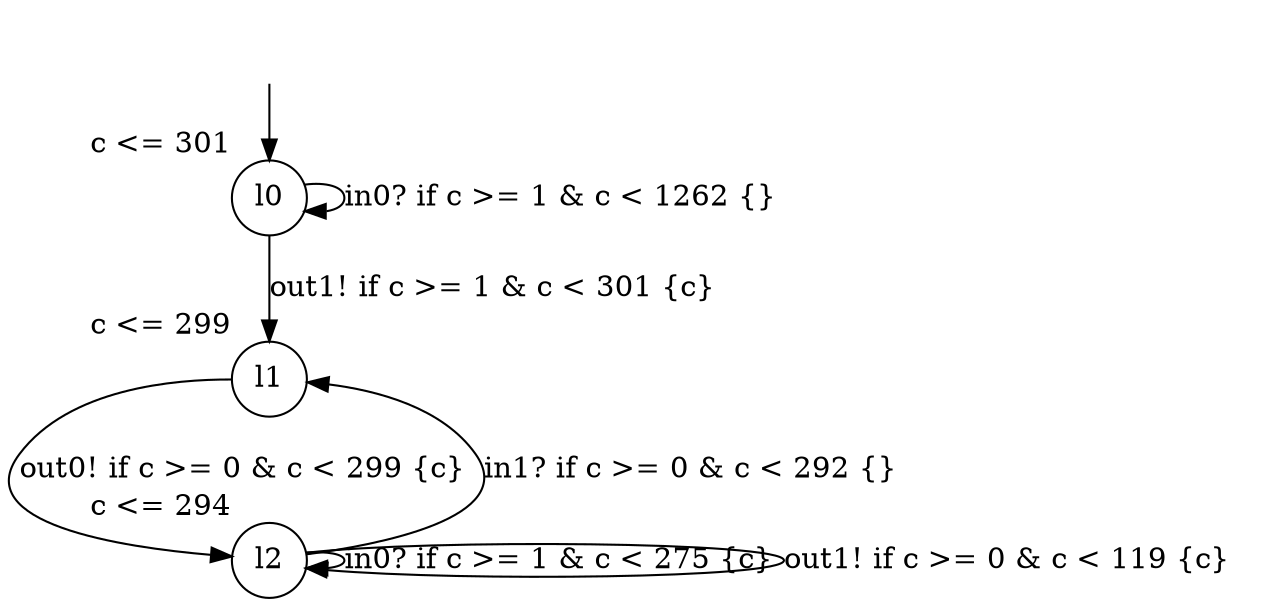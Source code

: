 digraph g {
__start0 [label="" shape="none"];
l0 [shape="circle" margin=0 label="l0", xlabel="c <= 301"];
l1 [shape="circle" margin=0 label="l1", xlabel="c <= 299"];
l2 [shape="circle" margin=0 label="l2", xlabel="c <= 294"];
l0 -> l0 [label="in0? if c >= 1 & c < 1262 {} "];
l0 -> l1 [label="out1! if c >= 1 & c < 301 {c} "];
l1 -> l2 [label="out0! if c >= 0 & c < 299 {c} "];
l2 -> l2 [label="in0? if c >= 1 & c < 275 {c} "];
l2 -> l1 [label="in1? if c >= 0 & c < 292 {} "];
l2 -> l2 [label="out1! if c >= 0 & c < 119 {c} "];
__start0 -> l0;
}

